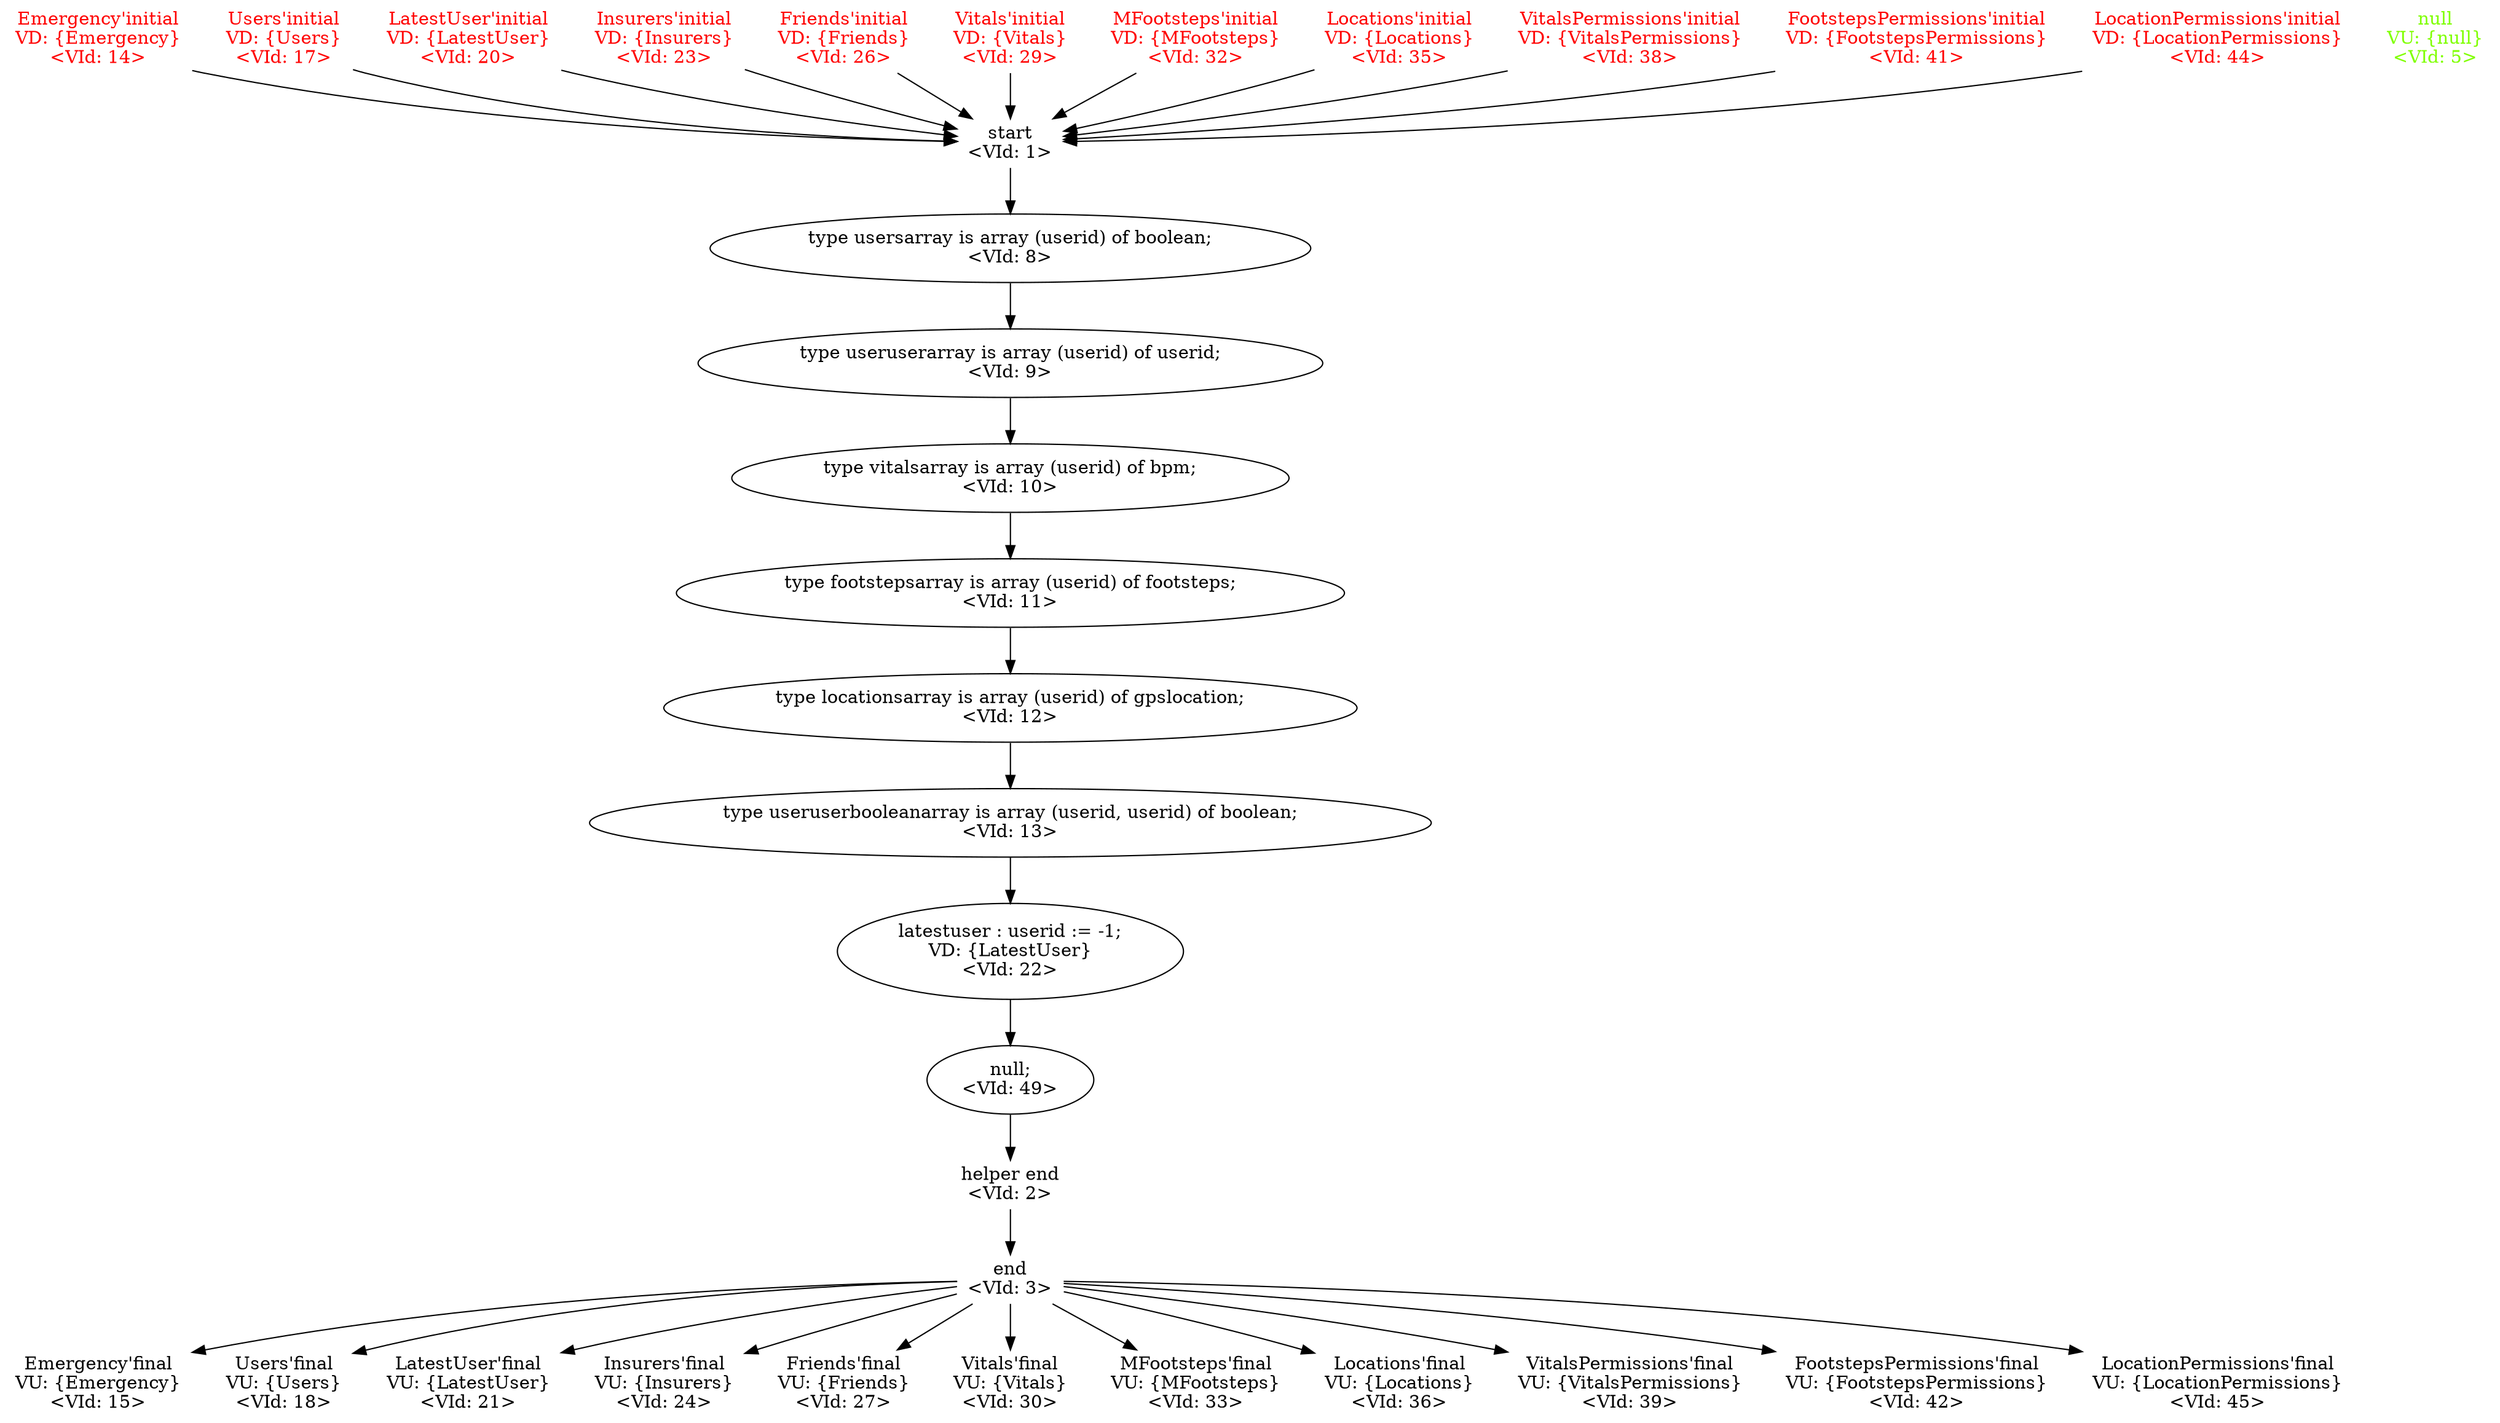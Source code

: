 // fa_pkg_body_standard__accountmanagementsystem_cfg
digraph G {
   graph [splines=True];
   edge [labelfloat=True];
    1 [label="start\n<VId: 1>",shape="plaintext"];
    2 [label="helper end\n<VId: 2>",shape="plaintext"];
    3 [label="end\n<VId: 3>",shape="plaintext"];
    5 [label="null\nVU: {null}\n<VId: 5>",shape="plaintext",fontcolor="chartreuse"];
    8 [label="type usersarray is array (userid) of boolean;\n<VId: 8>"];
    9 [label="type useruserarray is array (userid) of userid;\n<VId: 9>"];
    10 [label="type vitalsarray is array (userid) of bpm;\n<VId: 10>"];
    11 [label="type footstepsarray is array (userid) of footsteps;\n<VId: 11>"];
    12 [label="type locationsarray is array (userid) of gpslocation;\n<VId: 12>"];
    13 [label="type useruserbooleanarray is array (userid, userid) of boolean;\n<VId: 13>"];
    14 [label="Emergency'initial\nVD: {Emergency}\n<VId: 14>",shape="plaintext",fontcolor="red"];
    15 [label="Emergency'final\nVU: {Emergency}\n<VId: 15>",shape="plaintext"];
    17 [label="Users'initial\nVD: {Users}\n<VId: 17>",shape="plaintext",fontcolor="red"];
    18 [label="Users'final\nVU: {Users}\n<VId: 18>",shape="plaintext"];
    20 [label="LatestUser'initial\nVD: {LatestUser}\n<VId: 20>",shape="plaintext",fontcolor="red"];
    21 [label="LatestUser'final\nVU: {LatestUser}\n<VId: 21>",shape="plaintext"];
    22 [label="latestuser : userid := -1;\nVD: {LatestUser}\n<VId: 22>"];
    23 [label="Insurers'initial\nVD: {Insurers}\n<VId: 23>",shape="plaintext",fontcolor="red"];
    24 [label="Insurers'final\nVU: {Insurers}\n<VId: 24>",shape="plaintext"];
    26 [label="Friends'initial\nVD: {Friends}\n<VId: 26>",shape="plaintext",fontcolor="red"];
    27 [label="Friends'final\nVU: {Friends}\n<VId: 27>",shape="plaintext"];
    29 [label="Vitals'initial\nVD: {Vitals}\n<VId: 29>",shape="plaintext",fontcolor="red"];
    30 [label="Vitals'final\nVU: {Vitals}\n<VId: 30>",shape="plaintext"];
    32 [label="MFootsteps'initial\nVD: {MFootsteps}\n<VId: 32>",shape="plaintext",fontcolor="red"];
    33 [label="MFootsteps'final\nVU: {MFootsteps}\n<VId: 33>",shape="plaintext"];
    35 [label="Locations'initial\nVD: {Locations}\n<VId: 35>",shape="plaintext",fontcolor="red"];
    36 [label="Locations'final\nVU: {Locations}\n<VId: 36>",shape="plaintext"];
    38 [label="VitalsPermissions'initial\nVD: {VitalsPermissions}\n<VId: 38>",shape="plaintext",fontcolor="red"];
    39 [label="VitalsPermissions'final\nVU: {VitalsPermissions}\n<VId: 39>",shape="plaintext"];
    41 [label="FootstepsPermissions'initial\nVD: {FootstepsPermissions}\n<VId: 41>",shape="plaintext",fontcolor="red"];
    42 [label="FootstepsPermissions'final\nVU: {FootstepsPermissions}\n<VId: 42>",shape="plaintext"];
    44 [label="LocationPermissions'initial\nVD: {LocationPermissions}\n<VId: 44>",shape="plaintext",fontcolor="red"];
    45 [label="LocationPermissions'final\nVU: {LocationPermissions}\n<VId: 45>",shape="plaintext"];
    49 [label="null;\n<VId: 49>"];

    1 ->  8 [arrowType="normal"];
    2 ->  3 [arrowType="normal"];
    3 ->  15 [arrowType="normal"];
    3 ->  18 [arrowType="normal"];
    3 ->  21 [arrowType="normal"];
    3 ->  24 [arrowType="normal"];
    3 ->  27 [arrowType="normal"];
    3 ->  30 [arrowType="normal"];
    3 ->  33 [arrowType="normal"];
    3 ->  36 [arrowType="normal"];
    3 ->  39 [arrowType="normal"];
    3 ->  42 [arrowType="normal"];
    3 ->  45 [arrowType="normal"];
    8 ->  9 [arrowType="normal"];
    9 ->  10 [arrowType="normal"];
    10 ->  11 [arrowType="normal"];
    11 ->  12 [arrowType="normal"];
    12 ->  13 [arrowType="normal"];
    13 ->  22 [arrowType="normal"];
    14 ->  1 [arrowType="normal"];
    17 ->  1 [arrowType="normal"];
    20 ->  1 [arrowType="normal"];
    22 ->  49 [arrowType="normal"];
    23 ->  1 [arrowType="normal"];
    26 ->  1 [arrowType="normal"];
    29 ->  1 [arrowType="normal"];
    32 ->  1 [arrowType="normal"];
    35 ->  1 [arrowType="normal"];
    38 ->  1 [arrowType="normal"];
    41 ->  1 [arrowType="normal"];
    44 ->  1 [arrowType="normal"];
    49 ->  2 [arrowType="normal"];
}
